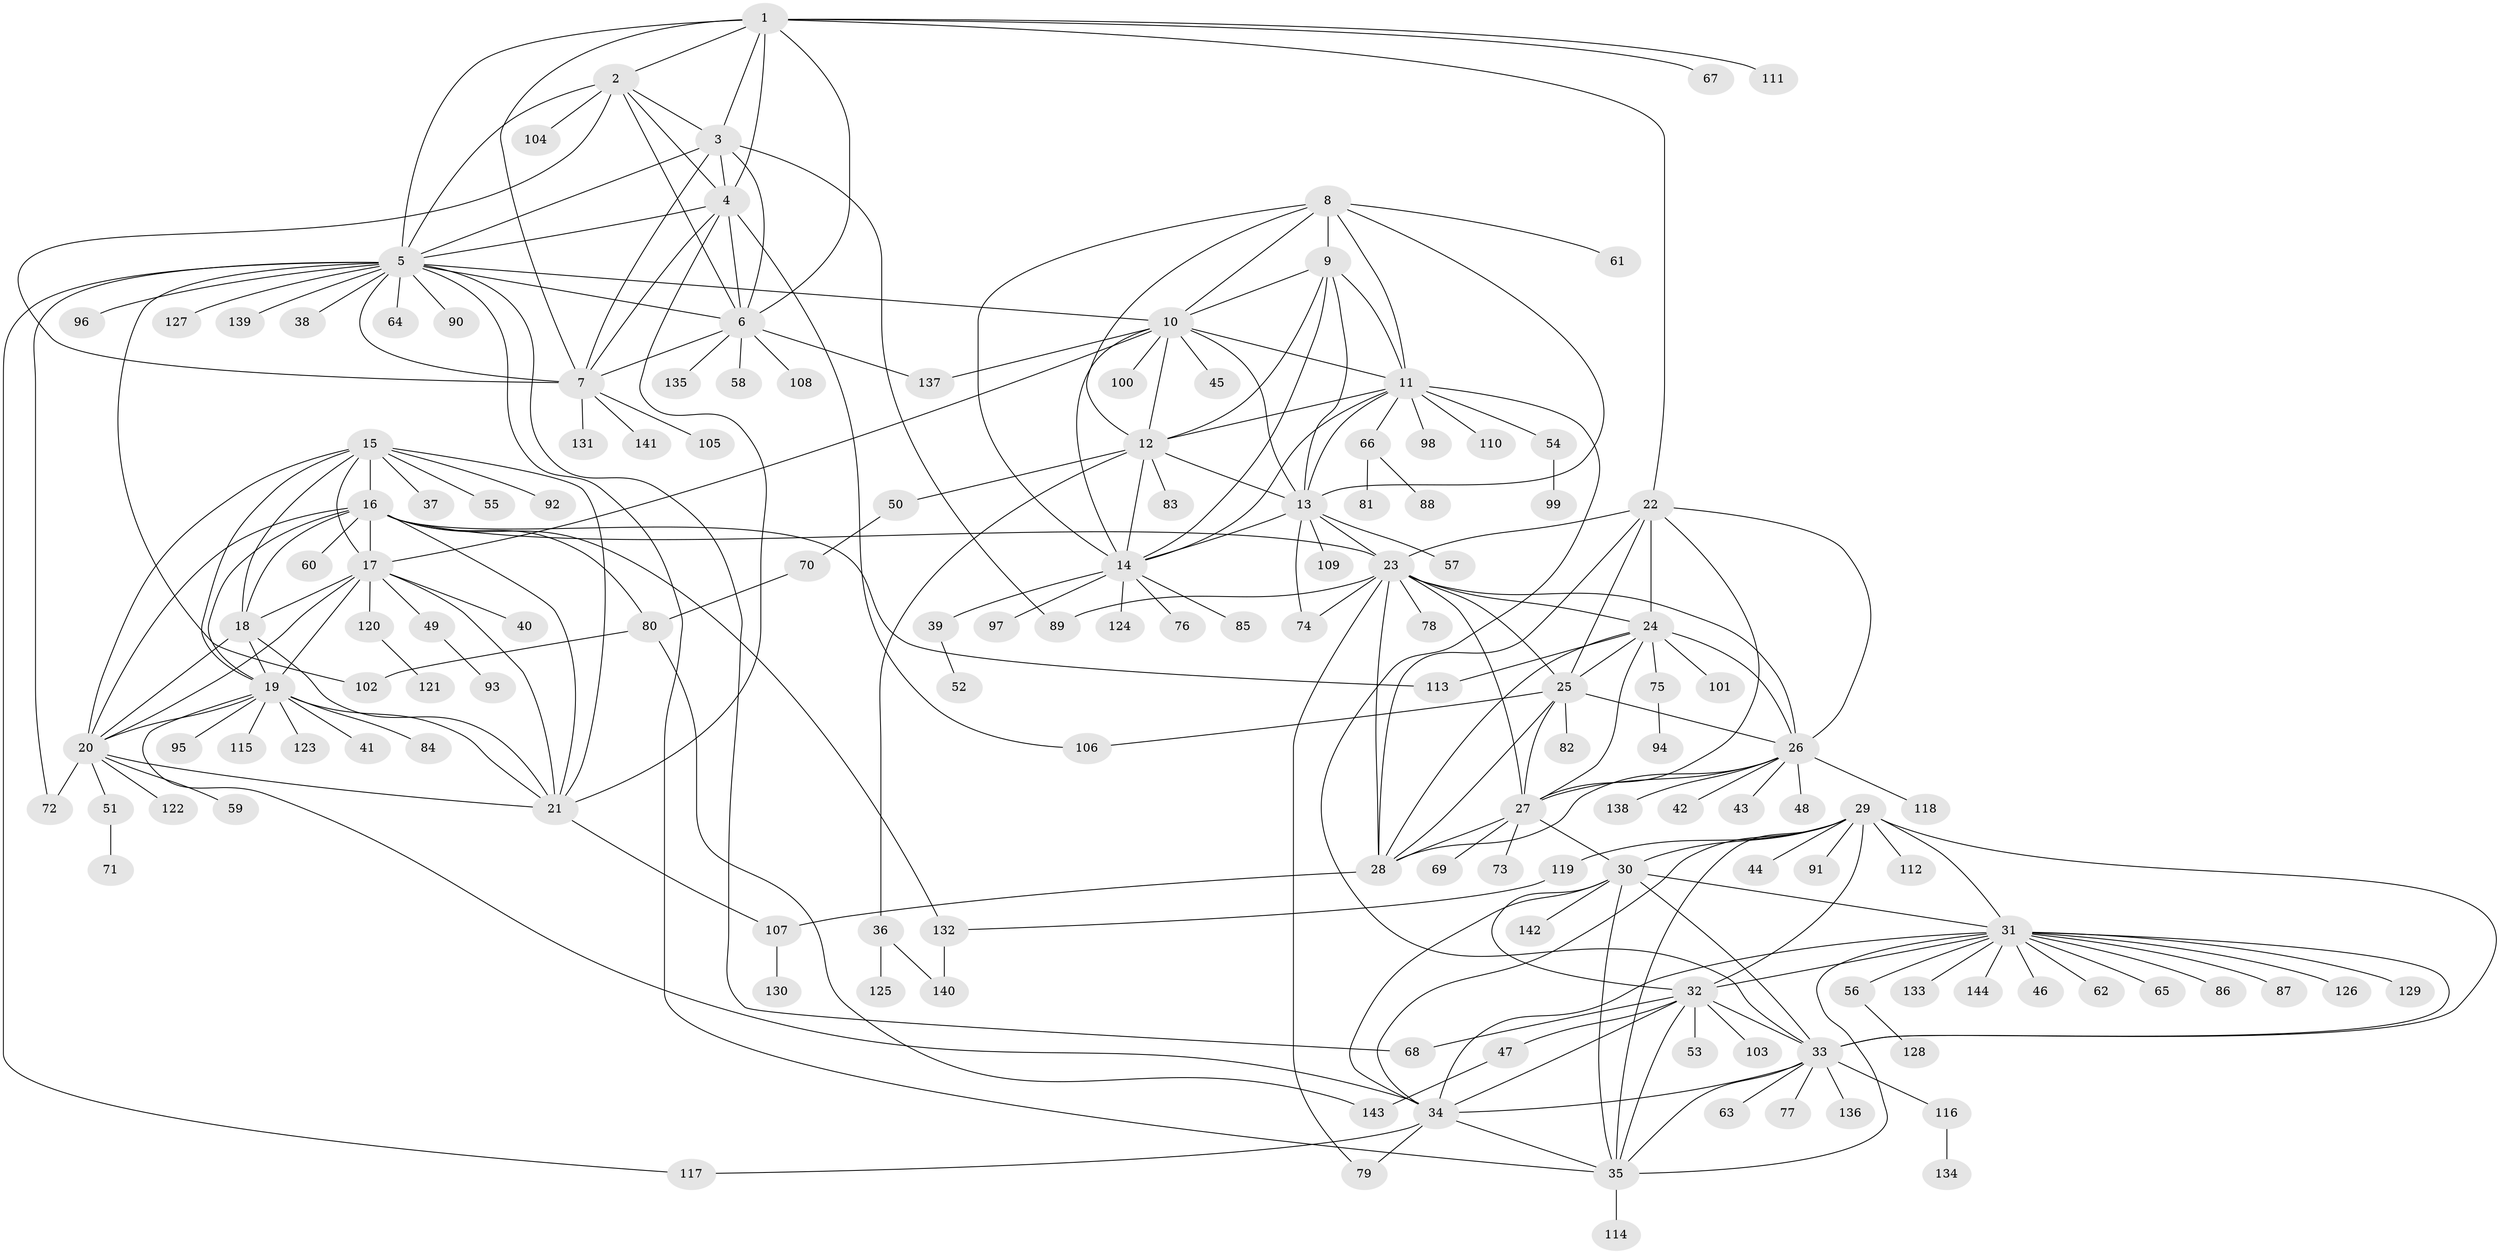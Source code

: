 // Generated by graph-tools (version 1.1) at 2025/02/03/09/25 03:02:35]
// undirected, 144 vertices, 239 edges
graph export_dot {
graph [start="1"]
  node [color=gray90,style=filled];
  1;
  2;
  3;
  4;
  5;
  6;
  7;
  8;
  9;
  10;
  11;
  12;
  13;
  14;
  15;
  16;
  17;
  18;
  19;
  20;
  21;
  22;
  23;
  24;
  25;
  26;
  27;
  28;
  29;
  30;
  31;
  32;
  33;
  34;
  35;
  36;
  37;
  38;
  39;
  40;
  41;
  42;
  43;
  44;
  45;
  46;
  47;
  48;
  49;
  50;
  51;
  52;
  53;
  54;
  55;
  56;
  57;
  58;
  59;
  60;
  61;
  62;
  63;
  64;
  65;
  66;
  67;
  68;
  69;
  70;
  71;
  72;
  73;
  74;
  75;
  76;
  77;
  78;
  79;
  80;
  81;
  82;
  83;
  84;
  85;
  86;
  87;
  88;
  89;
  90;
  91;
  92;
  93;
  94;
  95;
  96;
  97;
  98;
  99;
  100;
  101;
  102;
  103;
  104;
  105;
  106;
  107;
  108;
  109;
  110;
  111;
  112;
  113;
  114;
  115;
  116;
  117;
  118;
  119;
  120;
  121;
  122;
  123;
  124;
  125;
  126;
  127;
  128;
  129;
  130;
  131;
  132;
  133;
  134;
  135;
  136;
  137;
  138;
  139;
  140;
  141;
  142;
  143;
  144;
  1 -- 2;
  1 -- 3;
  1 -- 4;
  1 -- 5;
  1 -- 6;
  1 -- 7;
  1 -- 22;
  1 -- 67;
  1 -- 111;
  2 -- 3;
  2 -- 4;
  2 -- 5;
  2 -- 6;
  2 -- 7;
  2 -- 104;
  3 -- 4;
  3 -- 5;
  3 -- 6;
  3 -- 7;
  3 -- 89;
  4 -- 5;
  4 -- 6;
  4 -- 7;
  4 -- 21;
  4 -- 106;
  5 -- 6;
  5 -- 7;
  5 -- 10;
  5 -- 35;
  5 -- 38;
  5 -- 64;
  5 -- 68;
  5 -- 72;
  5 -- 90;
  5 -- 96;
  5 -- 102;
  5 -- 117;
  5 -- 127;
  5 -- 139;
  6 -- 7;
  6 -- 58;
  6 -- 108;
  6 -- 135;
  6 -- 137;
  7 -- 105;
  7 -- 131;
  7 -- 141;
  8 -- 9;
  8 -- 10;
  8 -- 11;
  8 -- 12;
  8 -- 13;
  8 -- 14;
  8 -- 61;
  9 -- 10;
  9 -- 11;
  9 -- 12;
  9 -- 13;
  9 -- 14;
  10 -- 11;
  10 -- 12;
  10 -- 13;
  10 -- 14;
  10 -- 17;
  10 -- 45;
  10 -- 100;
  10 -- 137;
  11 -- 12;
  11 -- 13;
  11 -- 14;
  11 -- 33;
  11 -- 54;
  11 -- 66;
  11 -- 98;
  11 -- 110;
  12 -- 13;
  12 -- 14;
  12 -- 36;
  12 -- 50;
  12 -- 83;
  13 -- 14;
  13 -- 23;
  13 -- 57;
  13 -- 74;
  13 -- 109;
  14 -- 39;
  14 -- 76;
  14 -- 85;
  14 -- 97;
  14 -- 124;
  15 -- 16;
  15 -- 17;
  15 -- 18;
  15 -- 19;
  15 -- 20;
  15 -- 21;
  15 -- 37;
  15 -- 55;
  15 -- 92;
  16 -- 17;
  16 -- 18;
  16 -- 19;
  16 -- 20;
  16 -- 21;
  16 -- 23;
  16 -- 60;
  16 -- 80;
  16 -- 113;
  16 -- 132;
  17 -- 18;
  17 -- 19;
  17 -- 20;
  17 -- 21;
  17 -- 40;
  17 -- 49;
  17 -- 120;
  18 -- 19;
  18 -- 20;
  18 -- 21;
  19 -- 20;
  19 -- 21;
  19 -- 34;
  19 -- 41;
  19 -- 84;
  19 -- 95;
  19 -- 115;
  19 -- 123;
  20 -- 21;
  20 -- 51;
  20 -- 59;
  20 -- 72;
  20 -- 122;
  21 -- 107;
  22 -- 23;
  22 -- 24;
  22 -- 25;
  22 -- 26;
  22 -- 27;
  22 -- 28;
  23 -- 24;
  23 -- 25;
  23 -- 26;
  23 -- 27;
  23 -- 28;
  23 -- 74;
  23 -- 78;
  23 -- 79;
  23 -- 89;
  24 -- 25;
  24 -- 26;
  24 -- 27;
  24 -- 28;
  24 -- 75;
  24 -- 101;
  24 -- 113;
  25 -- 26;
  25 -- 27;
  25 -- 28;
  25 -- 82;
  25 -- 106;
  26 -- 27;
  26 -- 28;
  26 -- 42;
  26 -- 43;
  26 -- 48;
  26 -- 118;
  26 -- 138;
  27 -- 28;
  27 -- 30;
  27 -- 69;
  27 -- 73;
  28 -- 107;
  29 -- 30;
  29 -- 31;
  29 -- 32;
  29 -- 33;
  29 -- 34;
  29 -- 35;
  29 -- 44;
  29 -- 91;
  29 -- 112;
  29 -- 119;
  30 -- 31;
  30 -- 32;
  30 -- 33;
  30 -- 34;
  30 -- 35;
  30 -- 142;
  31 -- 32;
  31 -- 33;
  31 -- 34;
  31 -- 35;
  31 -- 46;
  31 -- 56;
  31 -- 62;
  31 -- 65;
  31 -- 86;
  31 -- 87;
  31 -- 126;
  31 -- 129;
  31 -- 133;
  31 -- 144;
  32 -- 33;
  32 -- 34;
  32 -- 35;
  32 -- 47;
  32 -- 53;
  32 -- 68;
  32 -- 103;
  33 -- 34;
  33 -- 35;
  33 -- 63;
  33 -- 77;
  33 -- 116;
  33 -- 136;
  34 -- 35;
  34 -- 79;
  34 -- 117;
  35 -- 114;
  36 -- 125;
  36 -- 140;
  39 -- 52;
  47 -- 143;
  49 -- 93;
  50 -- 70;
  51 -- 71;
  54 -- 99;
  56 -- 128;
  66 -- 81;
  66 -- 88;
  70 -- 80;
  75 -- 94;
  80 -- 102;
  80 -- 143;
  107 -- 130;
  116 -- 134;
  119 -- 132;
  120 -- 121;
  132 -- 140;
}
